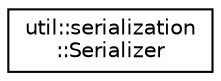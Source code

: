 digraph "Graphical Class Hierarchy"
{
 // LATEX_PDF_SIZE
  edge [fontname="Helvetica",fontsize="10",labelfontname="Helvetica",labelfontsize="10"];
  node [fontname="Helvetica",fontsize="10",shape=record];
  rankdir="LR";
  Node0 [label="util::serialization\l::Serializer",height=0.2,width=0.4,color="black", fillcolor="white", style="filled",URL="$classutil_1_1serialization_1_1_serializer.html",tooltip="Static class."];
}

